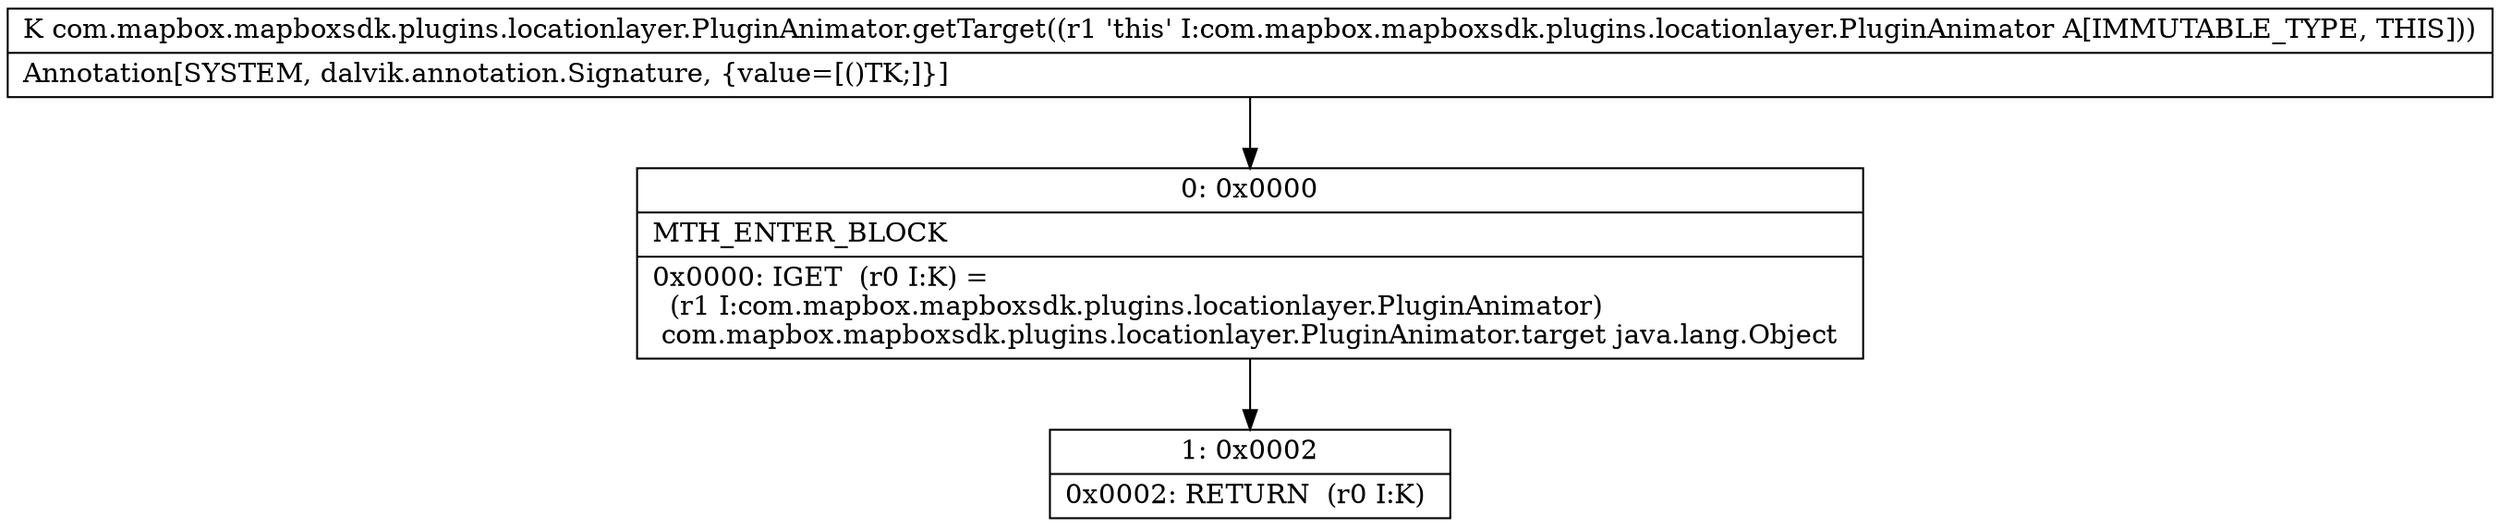 digraph "CFG forcom.mapbox.mapboxsdk.plugins.locationlayer.PluginAnimator.getTarget()Ljava\/lang\/Object;" {
Node_0 [shape=record,label="{0\:\ 0x0000|MTH_ENTER_BLOCK\l|0x0000: IGET  (r0 I:K) = \l  (r1 I:com.mapbox.mapboxsdk.plugins.locationlayer.PluginAnimator)\l com.mapbox.mapboxsdk.plugins.locationlayer.PluginAnimator.target java.lang.Object \l}"];
Node_1 [shape=record,label="{1\:\ 0x0002|0x0002: RETURN  (r0 I:K) \l}"];
MethodNode[shape=record,label="{K com.mapbox.mapboxsdk.plugins.locationlayer.PluginAnimator.getTarget((r1 'this' I:com.mapbox.mapboxsdk.plugins.locationlayer.PluginAnimator A[IMMUTABLE_TYPE, THIS]))  | Annotation[SYSTEM, dalvik.annotation.Signature, \{value=[()TK;]\}]\l}"];
MethodNode -> Node_0;
Node_0 -> Node_1;
}

